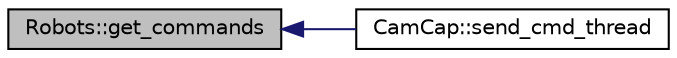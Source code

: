 digraph "Robots::get_commands"
{
 // INTERACTIVE_SVG=YES
  edge [fontname="Helvetica",fontsize="10",labelfontname="Helvetica",labelfontsize="10"];
  node [fontname="Helvetica",fontsize="10",shape=record];
  rankdir="LR";
  Node107 [label="Robots::get_commands",height=0.2,width=0.4,color="black", fillcolor="grey75", style="filled", fontcolor="black"];
  Node107 -> Node108 [dir="back",color="midnightblue",fontsize="10",style="solid"];
  Node108 [label="CamCap::send_cmd_thread",height=0.2,width=0.4,color="black", fillcolor="white", style="filled",URL="$class_cam_cap.html#a0f09ee70dc70ffad088a87bd3011592d",tooltip="Send robots to its estimated positions. "];
}
